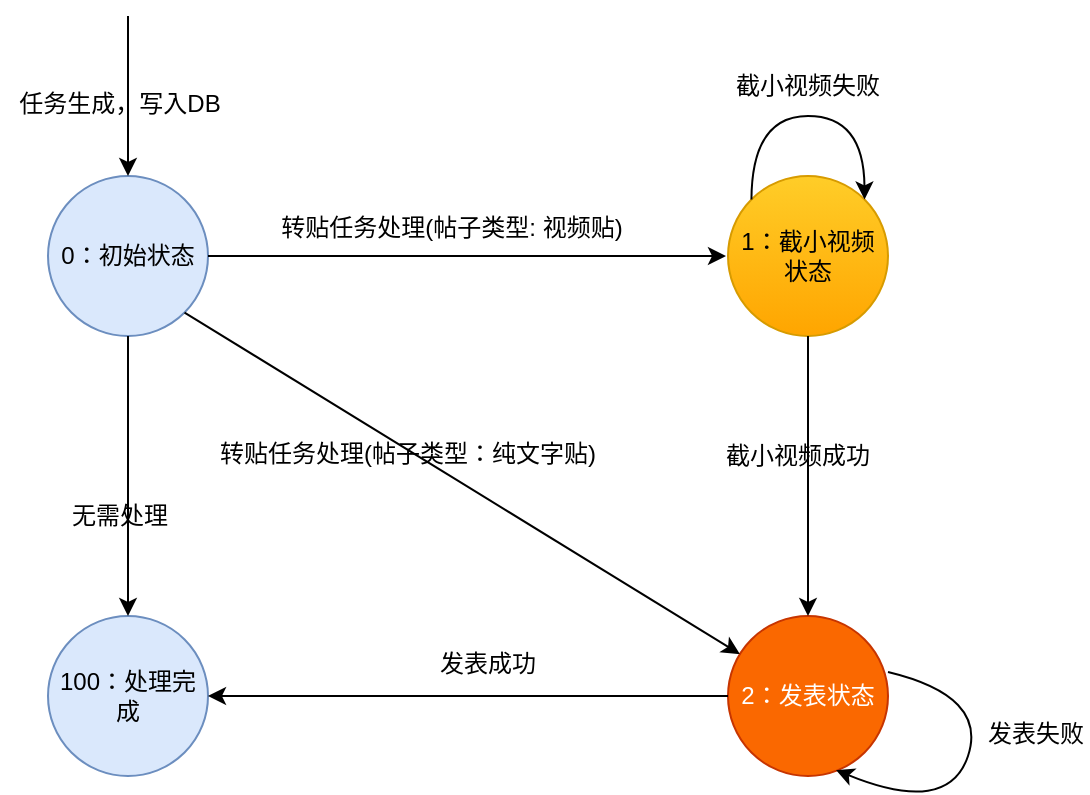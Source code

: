 <mxfile version="14.4.2" type="github">
  <diagram id="6j3dQFhbYTJ2u7eZ2uXB" name="第 1 页">
    <mxGraphModel dx="1422" dy="762" grid="1" gridSize="10" guides="1" tooltips="1" connect="1" arrows="1" fold="1" page="1" pageScale="1" pageWidth="827" pageHeight="1169" math="0" shadow="0">
      <root>
        <mxCell id="0" />
        <mxCell id="1" parent="0" />
        <mxCell id="c2irgHofqOnbrOl-X08O-2" value="0：初始状态" style="ellipse;whiteSpace=wrap;html=1;aspect=fixed;fillColor=#dae8fc;strokeColor=#6c8ebf;" vertex="1" parent="1">
          <mxGeometry x="110" y="230" width="80" height="80" as="geometry" />
        </mxCell>
        <mxCell id="c2irgHofqOnbrOl-X08O-3" value="1：截小视频状态" style="ellipse;whiteSpace=wrap;html=1;aspect=fixed;fillColor=#ffcd28;strokeColor=#d79b00;gradientColor=#ffa500;" vertex="1" parent="1">
          <mxGeometry x="450" y="230" width="80" height="80" as="geometry" />
        </mxCell>
        <mxCell id="c2irgHofqOnbrOl-X08O-4" value="2：发表状态" style="ellipse;whiteSpace=wrap;html=1;aspect=fixed;fillColor=#fa6800;strokeColor=#C73500;fontColor=#ffffff;" vertex="1" parent="1">
          <mxGeometry x="450" y="450" width="80" height="80" as="geometry" />
        </mxCell>
        <mxCell id="c2irgHofqOnbrOl-X08O-5" value="100：处理完成" style="ellipse;whiteSpace=wrap;html=1;aspect=fixed;fillColor=#dae8fc;strokeColor=#6c8ebf;" vertex="1" parent="1">
          <mxGeometry x="110" y="450" width="80" height="80" as="geometry" />
        </mxCell>
        <mxCell id="c2irgHofqOnbrOl-X08O-6" value="" style="endArrow=classic;html=1;" edge="1" parent="1" source="c2irgHofqOnbrOl-X08O-2">
          <mxGeometry width="50" height="50" relative="1" as="geometry">
            <mxPoint x="190" y="310" as="sourcePoint" />
            <mxPoint x="449" y="270" as="targetPoint" />
          </mxGeometry>
        </mxCell>
        <mxCell id="c2irgHofqOnbrOl-X08O-7" value="" style="endArrow=classic;html=1;entryX=0.5;entryY=0;entryDx=0;entryDy=0;exitX=0.5;exitY=1;exitDx=0;exitDy=0;" edge="1" parent="1" source="c2irgHofqOnbrOl-X08O-3" target="c2irgHofqOnbrOl-X08O-4">
          <mxGeometry width="50" height="50" relative="1" as="geometry">
            <mxPoint x="200" y="280" as="sourcePoint" />
            <mxPoint x="459" y="280" as="targetPoint" />
          </mxGeometry>
        </mxCell>
        <mxCell id="c2irgHofqOnbrOl-X08O-8" value="" style="endArrow=classic;html=1;entryX=1;entryY=0.5;entryDx=0;entryDy=0;exitX=0;exitY=0.5;exitDx=0;exitDy=0;" edge="1" parent="1" source="c2irgHofqOnbrOl-X08O-4" target="c2irgHofqOnbrOl-X08O-5">
          <mxGeometry width="50" height="50" relative="1" as="geometry">
            <mxPoint x="500" y="320" as="sourcePoint" />
            <mxPoint x="500" y="460" as="targetPoint" />
          </mxGeometry>
        </mxCell>
        <mxCell id="c2irgHofqOnbrOl-X08O-9" value="" style="endArrow=classic;html=1;entryX=0.5;entryY=0;entryDx=0;entryDy=0;" edge="1" parent="1" target="c2irgHofqOnbrOl-X08O-2">
          <mxGeometry width="50" height="50" relative="1" as="geometry">
            <mxPoint x="150" y="150" as="sourcePoint" />
            <mxPoint x="459" y="280" as="targetPoint" />
          </mxGeometry>
        </mxCell>
        <mxCell id="c2irgHofqOnbrOl-X08O-10" value="任务生成，写入DB" style="text;html=1;strokeColor=none;fillColor=none;align=center;verticalAlign=middle;whiteSpace=wrap;rounded=0;" vertex="1" parent="1">
          <mxGeometry x="86" y="184" width="120" height="20" as="geometry" />
        </mxCell>
        <mxCell id="c2irgHofqOnbrOl-X08O-11" value="转贴任务处理(帖子类型: 视频贴)" style="text;html=1;strokeColor=none;fillColor=none;align=center;verticalAlign=middle;whiteSpace=wrap;rounded=0;" vertex="1" parent="1">
          <mxGeometry x="222" y="246" width="180" height="20" as="geometry" />
        </mxCell>
        <mxCell id="c2irgHofqOnbrOl-X08O-12" value="截小视频成功" style="text;html=1;strokeColor=none;fillColor=none;align=center;verticalAlign=middle;whiteSpace=wrap;rounded=0;horizontal=1;" vertex="1" parent="1">
          <mxGeometry x="440" y="335" width="90" height="70" as="geometry" />
        </mxCell>
        <mxCell id="c2irgHofqOnbrOl-X08O-13" value="发表成功" style="text;html=1;strokeColor=none;fillColor=none;align=center;verticalAlign=middle;whiteSpace=wrap;rounded=0;" vertex="1" parent="1">
          <mxGeometry x="205" y="464" width="250" height="20" as="geometry" />
        </mxCell>
        <mxCell id="c2irgHofqOnbrOl-X08O-14" value="" style="curved=1;endArrow=classic;html=1;exitX=0;exitY=0;exitDx=0;exitDy=0;entryX=1;entryY=0;entryDx=0;entryDy=0;" edge="1" parent="1" source="c2irgHofqOnbrOl-X08O-3" target="c2irgHofqOnbrOl-X08O-3">
          <mxGeometry width="50" height="50" relative="1" as="geometry">
            <mxPoint x="-100" y="160" as="sourcePoint" />
            <mxPoint x="180" y="240" as="targetPoint" />
            <Array as="points">
              <mxPoint x="462" y="200" />
              <mxPoint x="518" y="200" />
            </Array>
          </mxGeometry>
        </mxCell>
        <mxCell id="c2irgHofqOnbrOl-X08O-15" value="截小视频失败" style="text;html=1;strokeColor=none;fillColor=none;align=center;verticalAlign=middle;whiteSpace=wrap;rounded=0;horizontal=1;" vertex="1" parent="1">
          <mxGeometry x="445" y="150" width="90" height="70" as="geometry" />
        </mxCell>
        <mxCell id="c2irgHofqOnbrOl-X08O-16" value="" style="endArrow=classic;html=1;exitX=1;exitY=1;exitDx=0;exitDy=0;" edge="1" parent="1" source="c2irgHofqOnbrOl-X08O-2" target="c2irgHofqOnbrOl-X08O-4">
          <mxGeometry width="50" height="50" relative="1" as="geometry">
            <mxPoint x="200" y="280" as="sourcePoint" />
            <mxPoint x="459" y="280" as="targetPoint" />
          </mxGeometry>
        </mxCell>
        <mxCell id="c2irgHofqOnbrOl-X08O-17" value="转贴任务处理(帖子类型：纯文字贴)" style="text;html=1;strokeColor=none;fillColor=none;align=center;verticalAlign=middle;whiteSpace=wrap;rounded=0;" vertex="1" parent="1">
          <mxGeometry x="190" y="359" width="200" height="20" as="geometry" />
        </mxCell>
        <mxCell id="c2irgHofqOnbrOl-X08O-18" value="" style="curved=1;endArrow=classic;html=1;entryX=0.675;entryY=0.963;entryDx=0;entryDy=0;entryPerimeter=0;" edge="1" parent="1" target="c2irgHofqOnbrOl-X08O-4">
          <mxGeometry width="50" height="50" relative="1" as="geometry">
            <mxPoint x="530" y="478" as="sourcePoint" />
            <mxPoint x="650" y="510" as="targetPoint" />
            <Array as="points">
              <mxPoint x="580" y="490" />
              <mxPoint x="560" y="550" />
            </Array>
          </mxGeometry>
        </mxCell>
        <mxCell id="c2irgHofqOnbrOl-X08O-19" value="发表失败" style="text;html=1;strokeColor=none;fillColor=none;align=center;verticalAlign=middle;whiteSpace=wrap;rounded=0;" vertex="1" parent="1">
          <mxGeometry x="578" y="499" width="52" height="20" as="geometry" />
        </mxCell>
        <mxCell id="c2irgHofqOnbrOl-X08O-20" value="无需处理" style="text;html=1;strokeColor=none;fillColor=none;align=center;verticalAlign=middle;whiteSpace=wrap;rounded=0;" vertex="1" parent="1">
          <mxGeometry x="86" y="390" width="120" height="20" as="geometry" />
        </mxCell>
        <mxCell id="c2irgHofqOnbrOl-X08O-21" value="" style="endArrow=classic;html=1;entryX=0.5;entryY=0;entryDx=0;entryDy=0;exitX=0.5;exitY=1;exitDx=0;exitDy=0;" edge="1" parent="1" source="c2irgHofqOnbrOl-X08O-2" target="c2irgHofqOnbrOl-X08O-5">
          <mxGeometry width="50" height="50" relative="1" as="geometry">
            <mxPoint x="-40" y="310" as="sourcePoint" />
            <mxPoint x="10" y="260" as="targetPoint" />
          </mxGeometry>
        </mxCell>
      </root>
    </mxGraphModel>
  </diagram>
</mxfile>

